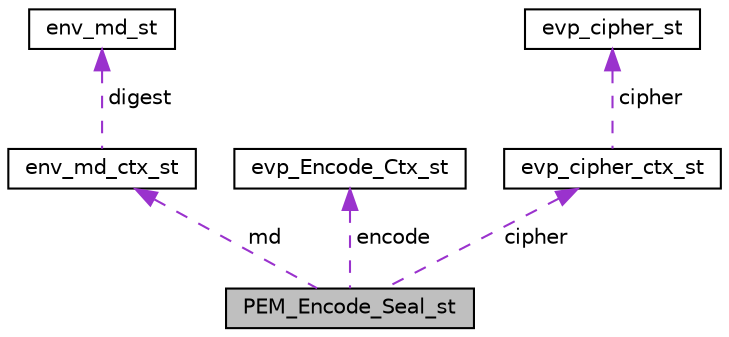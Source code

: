 digraph "PEM_Encode_Seal_st"
{
 // LATEX_PDF_SIZE
  edge [fontname="Helvetica",fontsize="10",labelfontname="Helvetica",labelfontsize="10"];
  node [fontname="Helvetica",fontsize="10",shape=record];
  Node1 [label="PEM_Encode_Seal_st",height=0.2,width=0.4,color="black", fillcolor="grey75", style="filled", fontcolor="black",tooltip=" "];
  Node2 -> Node1 [dir="back",color="darkorchid3",fontsize="10",style="dashed",label=" md" ,fontname="Helvetica"];
  Node2 [label="env_md_ctx_st",height=0.2,width=0.4,color="black", fillcolor="white", style="filled",URL="$evp_8h.html#structenv__md__ctx__st",tooltip=" "];
  Node3 -> Node2 [dir="back",color="darkorchid3",fontsize="10",style="dashed",label=" digest" ,fontname="Helvetica"];
  Node3 [label="env_md_st",height=0.2,width=0.4,color="black", fillcolor="white", style="filled",URL="$structenv__md__st.html",tooltip=" "];
  Node4 -> Node1 [dir="back",color="darkorchid3",fontsize="10",style="dashed",label=" encode" ,fontname="Helvetica"];
  Node4 [label="evp_Encode_Ctx_st",height=0.2,width=0.4,color="black", fillcolor="white", style="filled",URL="$evp_8h.html#structevp___encode___ctx__st",tooltip=" "];
  Node5 -> Node1 [dir="back",color="darkorchid3",fontsize="10",style="dashed",label=" cipher" ,fontname="Helvetica"];
  Node5 [label="evp_cipher_ctx_st",height=0.2,width=0.4,color="black", fillcolor="white", style="filled",URL="$evp_8h.html#structevp__cipher__ctx__st",tooltip=" "];
  Node6 -> Node5 [dir="back",color="darkorchid3",fontsize="10",style="dashed",label=" cipher" ,fontname="Helvetica"];
  Node6 [label="evp_cipher_st",height=0.2,width=0.4,color="black", fillcolor="white", style="filled",URL="$structevp__cipher__st.html",tooltip=" "];
}
